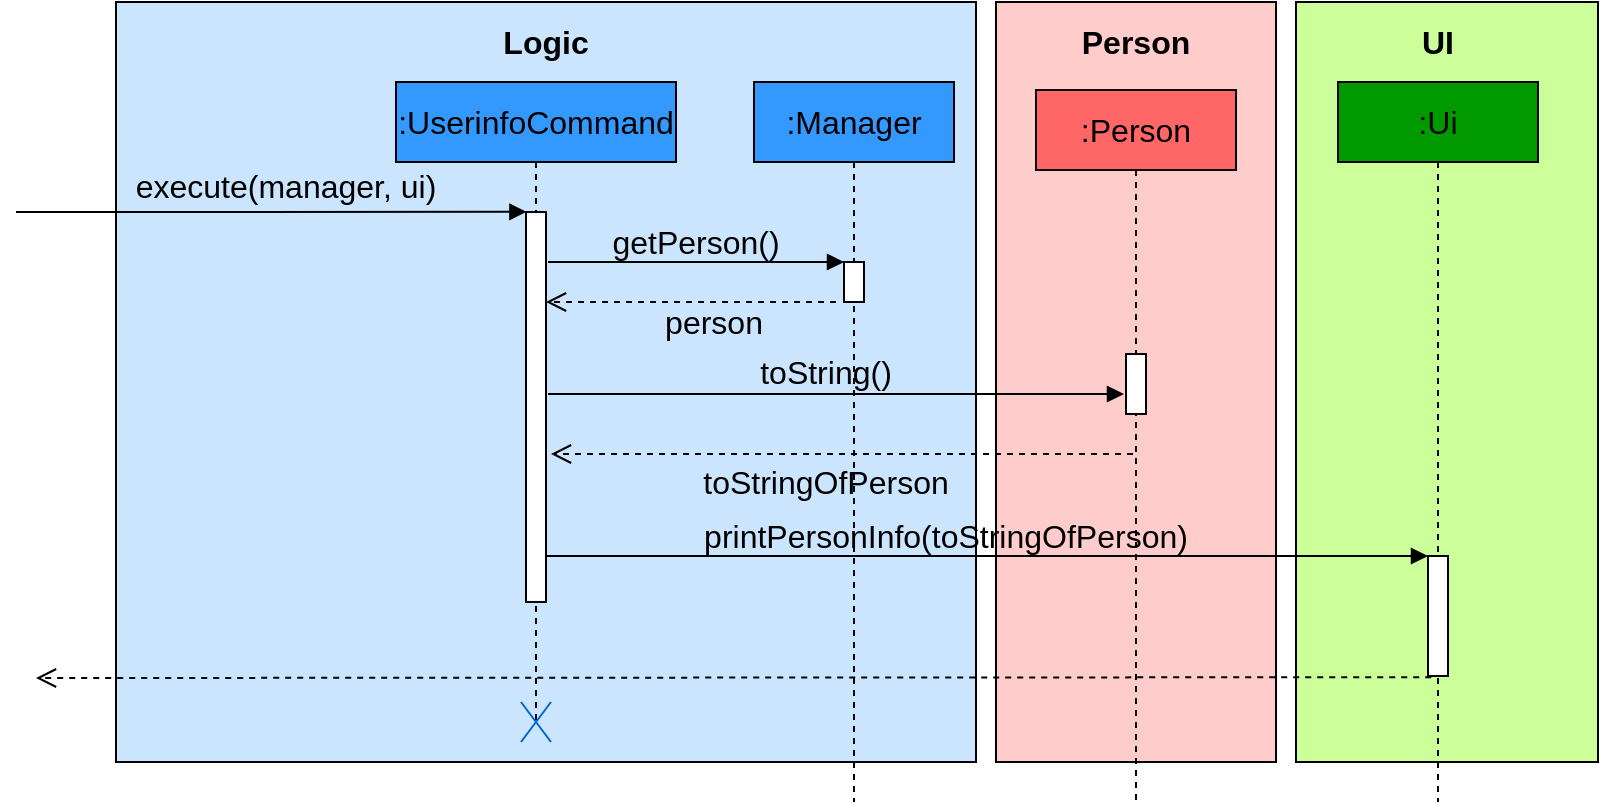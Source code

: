 <mxfile version="13.9.2" type="device"><diagram id="of9es0o0Lx1un5WUsKdL" name="Page-1"><mxGraphModel dx="1504" dy="578" grid="1" gridSize="10" guides="1" tooltips="1" connect="1" arrows="1" fold="1" page="1" pageScale="1" pageWidth="850" pageHeight="1100" math="0" shadow="0"><root><mxCell id="0"/><mxCell id="1" parent="0"/><mxCell id="gUlhOhBKg1brIwFUN7RG-24" value="" style="rounded=0;whiteSpace=wrap;html=1;fillColor=#FFCCCC;" vertex="1" parent="1"><mxGeometry x="510" y="80" width="140" height="380" as="geometry"/></mxCell><mxCell id="gUlhOhBKg1brIwFUN7RG-1" value="" style="rounded=0;whiteSpace=wrap;html=1;fillColor=#CCFF99;" vertex="1" parent="1"><mxGeometry x="660" y="80" width="151" height="380" as="geometry"/></mxCell><mxCell id="gUlhOhBKg1brIwFUN7RG-2" value="" style="rounded=0;whiteSpace=wrap;html=1;fillColor=#CCE5FF;" vertex="1" parent="1"><mxGeometry x="70" y="80" width="430" height="380" as="geometry"/></mxCell><mxCell id="gUlhOhBKg1brIwFUN7RG-3" value=":UserinfoCommand" style="shape=umlLifeline;perimeter=lifelinePerimeter;whiteSpace=wrap;html=1;container=1;collapsible=0;recursiveResize=0;outlineConnect=0;fontSize=16;fillColor=#3399FF;" vertex="1" parent="1"><mxGeometry x="210" y="120" width="140" height="320" as="geometry"/></mxCell><mxCell id="gUlhOhBKg1brIwFUN7RG-4" value="" style="html=1;points=[];perimeter=orthogonalPerimeter;" vertex="1" parent="gUlhOhBKg1brIwFUN7RG-3"><mxGeometry x="65" y="65" width="10" height="195" as="geometry"/></mxCell><mxCell id="gUlhOhBKg1brIwFUN7RG-6" value="&lt;font style=&quot;font-size: 16px&quot;&gt;:Manager&lt;/font&gt;" style="shape=umlLifeline;perimeter=lifelinePerimeter;whiteSpace=wrap;html=1;container=1;collapsible=0;recursiveResize=0;outlineConnect=0;fillColor=#3399FF;" vertex="1" parent="1"><mxGeometry x="389" y="120" width="100" height="360" as="geometry"/></mxCell><mxCell id="gUlhOhBKg1brIwFUN7RG-8" value="" style="html=1;points=[];perimeter=orthogonalPerimeter;" vertex="1" parent="gUlhOhBKg1brIwFUN7RG-6"><mxGeometry x="45" y="90" width="10" height="20" as="geometry"/></mxCell><mxCell id="gUlhOhBKg1brIwFUN7RG-11" value="&lt;font style=&quot;font-size: 16px&quot;&gt;:Ui&lt;/font&gt;" style="shape=umlLifeline;perimeter=lifelinePerimeter;whiteSpace=wrap;html=1;container=1;collapsible=0;recursiveResize=0;outlineConnect=0;fillColor=#009900;" vertex="1" parent="1"><mxGeometry x="681" y="120" width="100" height="360" as="geometry"/></mxCell><mxCell id="gUlhOhBKg1brIwFUN7RG-12" value="" style="html=1;points=[];perimeter=orthogonalPerimeter;" vertex="1" parent="gUlhOhBKg1brIwFUN7RG-11"><mxGeometry x="45" y="237" width="10" height="60" as="geometry"/></mxCell><mxCell id="gUlhOhBKg1brIwFUN7RG-13" value="" style="html=1;verticalAlign=bottom;endArrow=block;" edge="1" parent="1"><mxGeometry width="80" relative="1" as="geometry"><mxPoint x="286" y="210" as="sourcePoint"/><mxPoint x="434" y="210" as="targetPoint"/><mxPoint as="offset"/></mxGeometry></mxCell><mxCell id="gUlhOhBKg1brIwFUN7RG-14" value="" style="html=1;verticalAlign=bottom;endArrow=open;dashed=1;endSize=8;" edge="1" parent="1"><mxGeometry relative="1" as="geometry"><mxPoint x="430" y="230" as="sourcePoint"/><mxPoint x="285" y="230" as="targetPoint"/></mxGeometry></mxCell><mxCell id="gUlhOhBKg1brIwFUN7RG-15" value="" style="html=1;verticalAlign=bottom;endArrow=open;dashed=1;endSize=8;exitX=0.16;exitY=1.01;exitDx=0;exitDy=0;exitPerimeter=0;" edge="1" parent="1" source="gUlhOhBKg1brIwFUN7RG-12"><mxGeometry relative="1" as="geometry"><mxPoint x="550" y="380" as="sourcePoint"/><mxPoint x="30" y="418" as="targetPoint"/></mxGeometry></mxCell><mxCell id="gUlhOhBKg1brIwFUN7RG-16" value="" style="html=1;verticalAlign=bottom;endArrow=block;entryX=0.02;entryY=0.029;entryDx=0;entryDy=0;entryPerimeter=0;" edge="1" parent="1"><mxGeometry x="-0.216" y="15" width="80" relative="1" as="geometry"><mxPoint x="20" y="185" as="sourcePoint"/><mxPoint x="275.2" y="184.93" as="targetPoint"/><mxPoint as="offset"/></mxGeometry></mxCell><mxCell id="gUlhOhBKg1brIwFUN7RG-17" value="&lt;span style=&quot;font-size: 16px&quot;&gt;person&lt;/span&gt;" style="text;html=1;strokeColor=none;fillColor=none;align=center;verticalAlign=middle;whiteSpace=wrap;rounded=0;" vertex="1" parent="1"><mxGeometry x="349" y="230" width="40" height="20" as="geometry"/></mxCell><mxCell id="gUlhOhBKg1brIwFUN7RG-18" value="&lt;font style=&quot;font-size: 16px&quot;&gt;&lt;b&gt;Logic&lt;/b&gt;&lt;/font&gt;" style="text;html=1;strokeColor=none;fillColor=none;align=center;verticalAlign=middle;whiteSpace=wrap;rounded=0;" vertex="1" parent="1"><mxGeometry x="265" y="90" width="40" height="20" as="geometry"/></mxCell><mxCell id="gUlhOhBKg1brIwFUN7RG-19" value="&lt;span style=&quot;font-size: 16px&quot;&gt;&lt;b&gt;UI&lt;/b&gt;&lt;/span&gt;" style="text;html=1;strokeColor=none;fillColor=none;align=center;verticalAlign=middle;whiteSpace=wrap;rounded=0;" vertex="1" parent="1"><mxGeometry x="711" y="90" width="40" height="20" as="geometry"/></mxCell><mxCell id="gUlhOhBKg1brIwFUN7RG-20" value="&lt;font style=&quot;font-size: 16px&quot;&gt;execute(manager, ui)&lt;/font&gt;" style="text;html=1;strokeColor=none;fillColor=none;align=center;verticalAlign=middle;whiteSpace=wrap;rounded=0;" vertex="1" parent="1"><mxGeometry x="60" y="162" width="190" height="20" as="geometry"/></mxCell><mxCell id="gUlhOhBKg1brIwFUN7RG-22" value="&lt;font style=&quot;font-size: 16px&quot;&gt;getPerson()&lt;/font&gt;" style="text;html=1;strokeColor=none;fillColor=none;align=center;verticalAlign=middle;whiteSpace=wrap;rounded=0;" vertex="1" parent="1"><mxGeometry x="320" y="190" width="80" height="20" as="geometry"/></mxCell><mxCell id="gUlhOhBKg1brIwFUN7RG-23" value="&lt;font style=&quot;font-size: 16px&quot;&gt;printPersonInfo(toStringOfPerson)&lt;/font&gt;" style="text;html=1;strokeColor=none;fillColor=none;align=center;verticalAlign=middle;whiteSpace=wrap;rounded=0;" vertex="1" parent="1"><mxGeometry x="350" y="337" width="270" height="20" as="geometry"/></mxCell><mxCell id="gUlhOhBKg1brIwFUN7RG-25" value="&lt;font style=&quot;font-size: 16px&quot;&gt;:Person&lt;/font&gt;" style="shape=umlLifeline;perimeter=lifelinePerimeter;whiteSpace=wrap;html=1;container=1;collapsible=0;recursiveResize=0;outlineConnect=0;fillColor=#FF6666;" vertex="1" parent="1"><mxGeometry x="530" y="124" width="100" height="356" as="geometry"/></mxCell><mxCell id="gUlhOhBKg1brIwFUN7RG-27" value="" style="html=1;points=[];perimeter=orthogonalPerimeter;" vertex="1" parent="gUlhOhBKg1brIwFUN7RG-25"><mxGeometry x="45" y="132" width="10" height="30" as="geometry"/></mxCell><mxCell id="gUlhOhBKg1brIwFUN7RG-30" value="&lt;font style=&quot;font-size: 16px&quot;&gt;&lt;b&gt;Person&lt;/b&gt;&lt;/font&gt;" style="text;html=1;strokeColor=none;fillColor=none;align=center;verticalAlign=middle;whiteSpace=wrap;rounded=0;" vertex="1" parent="1"><mxGeometry x="560" y="90" width="40" height="20" as="geometry"/></mxCell><mxCell id="gUlhOhBKg1brIwFUN7RG-10" value="" style="html=1;verticalAlign=bottom;endArrow=block;" edge="1" parent="1"><mxGeometry width="80" relative="1" as="geometry"><mxPoint x="285" y="357" as="sourcePoint"/><mxPoint x="726" y="357" as="targetPoint"/><mxPoint as="offset"/></mxGeometry></mxCell><mxCell id="gUlhOhBKg1brIwFUN7RG-31" value="" style="html=1;verticalAlign=bottom;endArrow=block;" edge="1" parent="1"><mxGeometry width="80" relative="1" as="geometry"><mxPoint x="286" y="276" as="sourcePoint"/><mxPoint x="574" y="276" as="targetPoint"/><mxPoint as="offset"/></mxGeometry></mxCell><mxCell id="gUlhOhBKg1brIwFUN7RG-32" value="&lt;font style=&quot;font-size: 16px&quot;&gt;toString()&lt;/font&gt;" style="text;html=1;strokeColor=none;fillColor=none;align=center;verticalAlign=middle;whiteSpace=wrap;rounded=0;" vertex="1" parent="1"><mxGeometry x="385" y="255" width="80" height="20" as="geometry"/></mxCell><mxCell id="gUlhOhBKg1brIwFUN7RG-33" value="" style="html=1;verticalAlign=bottom;endArrow=open;dashed=1;endSize=8;" edge="1" parent="1"><mxGeometry relative="1" as="geometry"><mxPoint x="578.5" y="306" as="sourcePoint"/><mxPoint x="287.5" y="306" as="targetPoint"/></mxGeometry></mxCell><mxCell id="gUlhOhBKg1brIwFUN7RG-34" value="&lt;span style=&quot;font-size: 16px&quot;&gt;toStringOfPerson&lt;/span&gt;" style="text;html=1;strokeColor=none;fillColor=none;align=center;verticalAlign=middle;whiteSpace=wrap;rounded=0;" vertex="1" parent="1"><mxGeometry x="405" y="310" width="40" height="20" as="geometry"/></mxCell><mxCell id="gUlhOhBKg1brIwFUN7RG-5" value="" style="shape=umlDestroy;strokeColor=#0066CC;fillColor=#3399FF;" vertex="1" parent="1"><mxGeometry x="272.5" y="430" width="15" height="20" as="geometry"/></mxCell></root></mxGraphModel></diagram></mxfile>
